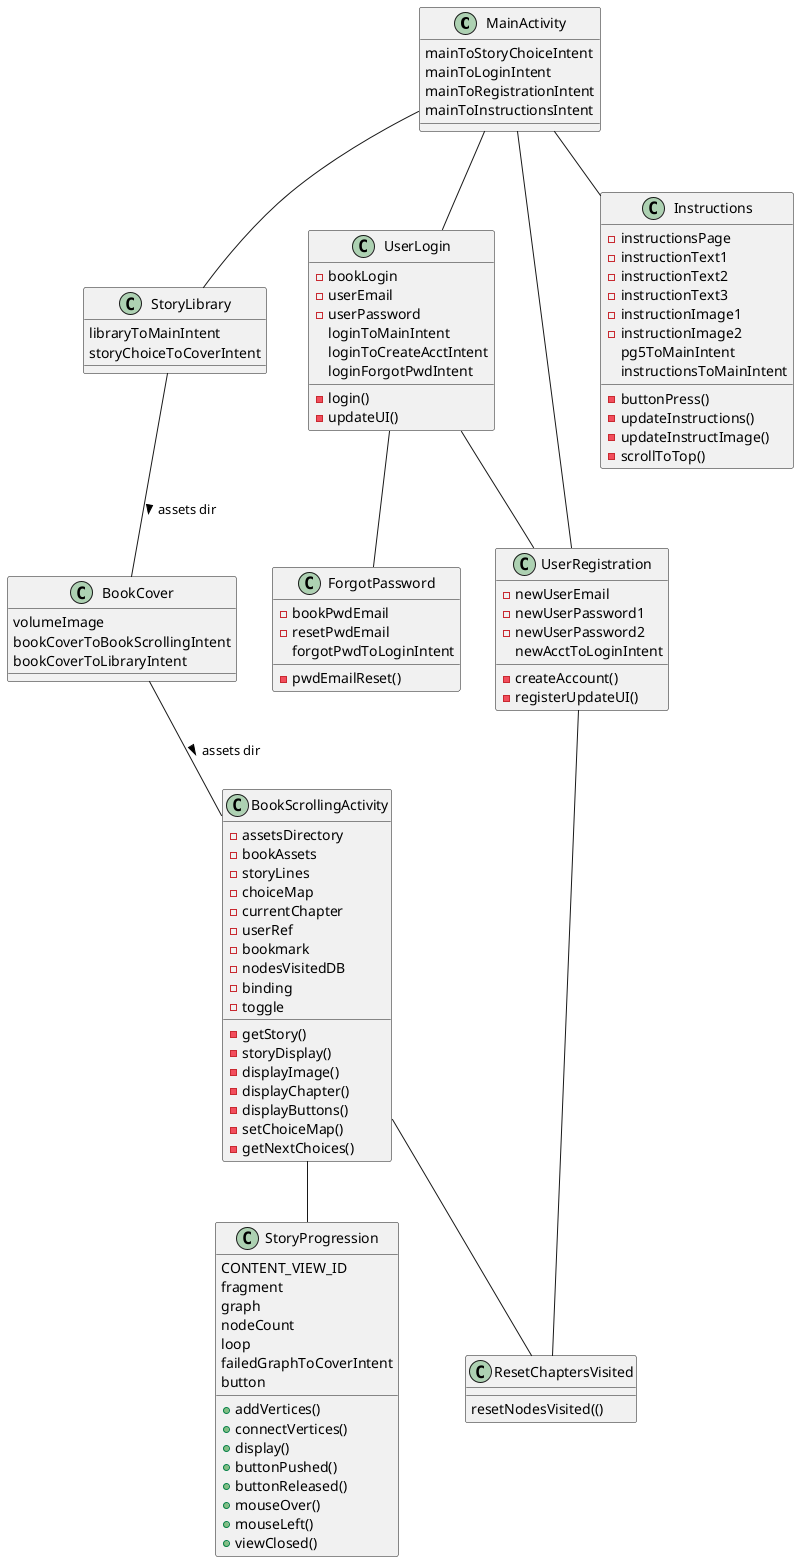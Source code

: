 @startuml
'https://plantuml.com/class-diagram

@startuml

class MainActivity {
 mainToStoryChoiceIntent
 mainToLoginIntent
 mainToRegistrationIntent
 mainToInstructionsIntent
}

MainActivity -- StoryLibrary
MainActivity -- UserLogin
MainActivity -- UserRegistration
MainActivity -- Instructions

class StoryLibrary {
 libraryToMainIntent
 storyChoiceToCoverIntent
}

StoryLibrary -- BookCover : > assets dir

class BookCover {
 volumeImage
 bookCoverToBookScrollingIntent
 bookCoverToLibraryIntent
}

BookCover -- BookScrollingActivity : > assets dir

class BookScrollingActivity {
 - assetsDirectory
 - bookAssets
 - storyLines
 - choiceMap
 - currentChapter
 - userRef
 - bookmark
 - nodesVisitedDB
 - binding
 - toggle
 - getStory()
 - storyDisplay()
 - displayImage()
 - displayChapter()
 - displayButtons()
 - setChoiceMap()
 - getNextChoices()
}

BookScrollingActivity -- ResetChaptersVisited
BookScrollingActivity -- StoryProgression

class UserLogin {
 - bookLogin
 - userEmail
 - userPassword
 loginToMainIntent
 loginToCreateAcctIntent
 loginForgotPwdIntent
 - login()
 - updateUI()
}

UserLogin -- UserRegistration
UserLogin -- ForgotPassword

class UserRegistration {
 - newUserEmail
 - newUserPassword1
 - newUserPassword2
 newAcctToLoginIntent
 - createAccount()
 - registerUpdateUI()
}

UserRegistration -- ResetChaptersVisited

class ForgotPassword {
 - bookPwdEmail
 - resetPwdEmail
 forgotPwdToLoginIntent
 - pwdEmailReset()
}

class Instructions {
 - instructionsPage
 - instructionText1
 - instructionText2
 - instructionText3
 - instructionImage1
 - instructionImage2
 pg5ToMainIntent
 instructionsToMainIntent
 - buttonPress()
 - updateInstructions()
 - updateInstructImage()
 - scrollToTop()
}

class ResetChaptersVisited {
 resetNodesVisited(()
}

class StoryProgression {
 CONTENT_VIEW_ID
 fragment
 graph
 nodeCount
 loop
 failedGraphToCoverIntent
 button
 + addVertices()
 + connectVertices()
 + display()
 + buttonPushed()
 + buttonReleased()
 + mouseOver()
 + mouseLeft()
 + viewClosed()
}

@enduml